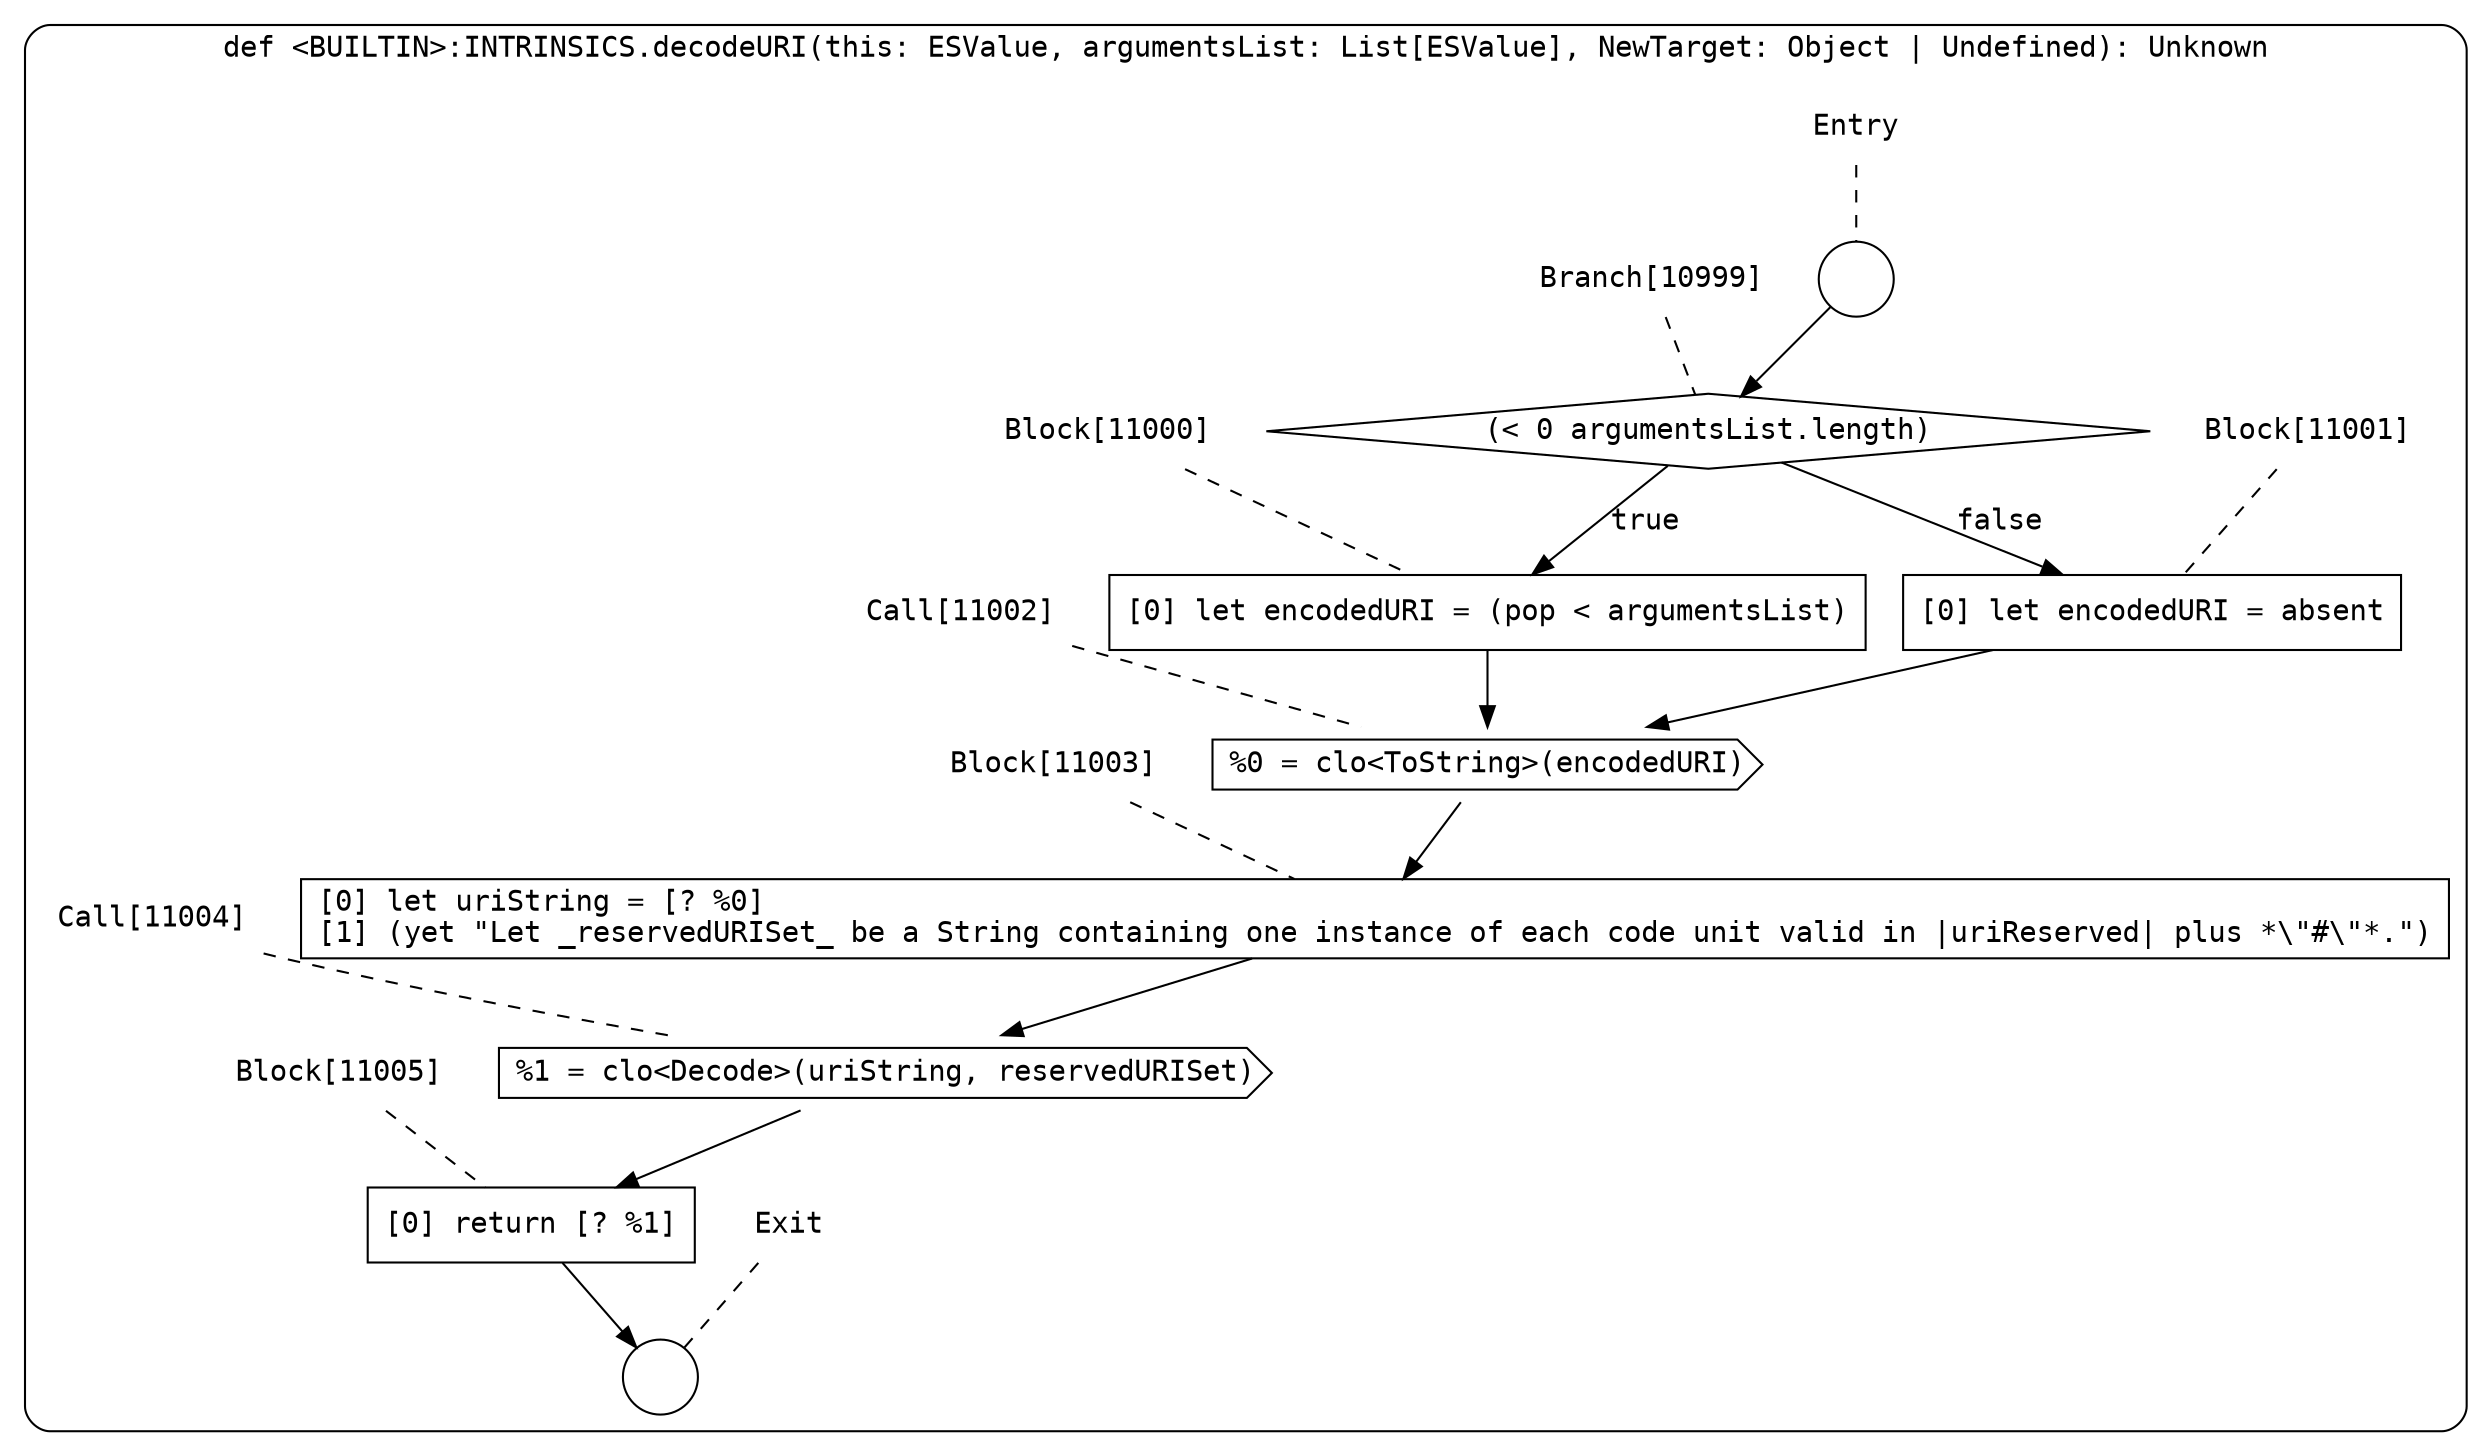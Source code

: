 digraph {
  graph [fontname = "Consolas"]
  node [fontname = "Consolas"]
  edge [fontname = "Consolas"]
  subgraph cluster1991 {
    label = "def <BUILTIN>:INTRINSICS.decodeURI(this: ESValue, argumentsList: List[ESValue], NewTarget: Object | Undefined): Unknown"
    style = rounded
    cluster1991_entry_name [shape=none, label=<<font color="black">Entry</font>>]
    cluster1991_entry_name -> cluster1991_entry [arrowhead=none, color="black", style=dashed]
    cluster1991_entry [shape=circle label=" " color="black" fillcolor="white" style=filled]
    cluster1991_entry -> node10999 [color="black"]
    cluster1991_exit_name [shape=none, label=<<font color="black">Exit</font>>]
    cluster1991_exit_name -> cluster1991_exit [arrowhead=none, color="black", style=dashed]
    cluster1991_exit [shape=circle label=" " color="black" fillcolor="white" style=filled]
    node10999_name [shape=none, label=<<font color="black">Branch[10999]</font>>]
    node10999_name -> node10999 [arrowhead=none, color="black", style=dashed]
    node10999 [shape=diamond, label=<<font color="black">(&lt; 0 argumentsList.length)</font>> color="black" fillcolor="white", style=filled]
    node10999 -> node11000 [label=<<font color="black">true</font>> color="black"]
    node10999 -> node11001 [label=<<font color="black">false</font>> color="black"]
    node11000_name [shape=none, label=<<font color="black">Block[11000]</font>>]
    node11000_name -> node11000 [arrowhead=none, color="black", style=dashed]
    node11000 [shape=box, label=<<font color="black">[0] let encodedURI = (pop &lt; argumentsList)<BR ALIGN="LEFT"/></font>> color="black" fillcolor="white", style=filled]
    node11000 -> node11002 [color="black"]
    node11001_name [shape=none, label=<<font color="black">Block[11001]</font>>]
    node11001_name -> node11001 [arrowhead=none, color="black", style=dashed]
    node11001 [shape=box, label=<<font color="black">[0] let encodedURI = absent<BR ALIGN="LEFT"/></font>> color="black" fillcolor="white", style=filled]
    node11001 -> node11002 [color="black"]
    node11002_name [shape=none, label=<<font color="black">Call[11002]</font>>]
    node11002_name -> node11002 [arrowhead=none, color="black", style=dashed]
    node11002 [shape=cds, label=<<font color="black">%0 = clo&lt;ToString&gt;(encodedURI)</font>> color="black" fillcolor="white", style=filled]
    node11002 -> node11003 [color="black"]
    node11003_name [shape=none, label=<<font color="black">Block[11003]</font>>]
    node11003_name -> node11003 [arrowhead=none, color="black", style=dashed]
    node11003 [shape=box, label=<<font color="black">[0] let uriString = [? %0]<BR ALIGN="LEFT"/>[1] (yet &quot;Let _reservedURISet_ be a String containing one instance of each code unit valid in |uriReserved| plus *\&quot;#\&quot;*.&quot;)<BR ALIGN="LEFT"/></font>> color="black" fillcolor="white", style=filled]
    node11003 -> node11004 [color="black"]
    node11004_name [shape=none, label=<<font color="black">Call[11004]</font>>]
    node11004_name -> node11004 [arrowhead=none, color="black", style=dashed]
    node11004 [shape=cds, label=<<font color="black">%1 = clo&lt;Decode&gt;(uriString, reservedURISet)</font>> color="black" fillcolor="white", style=filled]
    node11004 -> node11005 [color="black"]
    node11005_name [shape=none, label=<<font color="black">Block[11005]</font>>]
    node11005_name -> node11005 [arrowhead=none, color="black", style=dashed]
    node11005 [shape=box, label=<<font color="black">[0] return [? %1]<BR ALIGN="LEFT"/></font>> color="black" fillcolor="white", style=filled]
    node11005 -> cluster1991_exit [color="black"]
  }
}